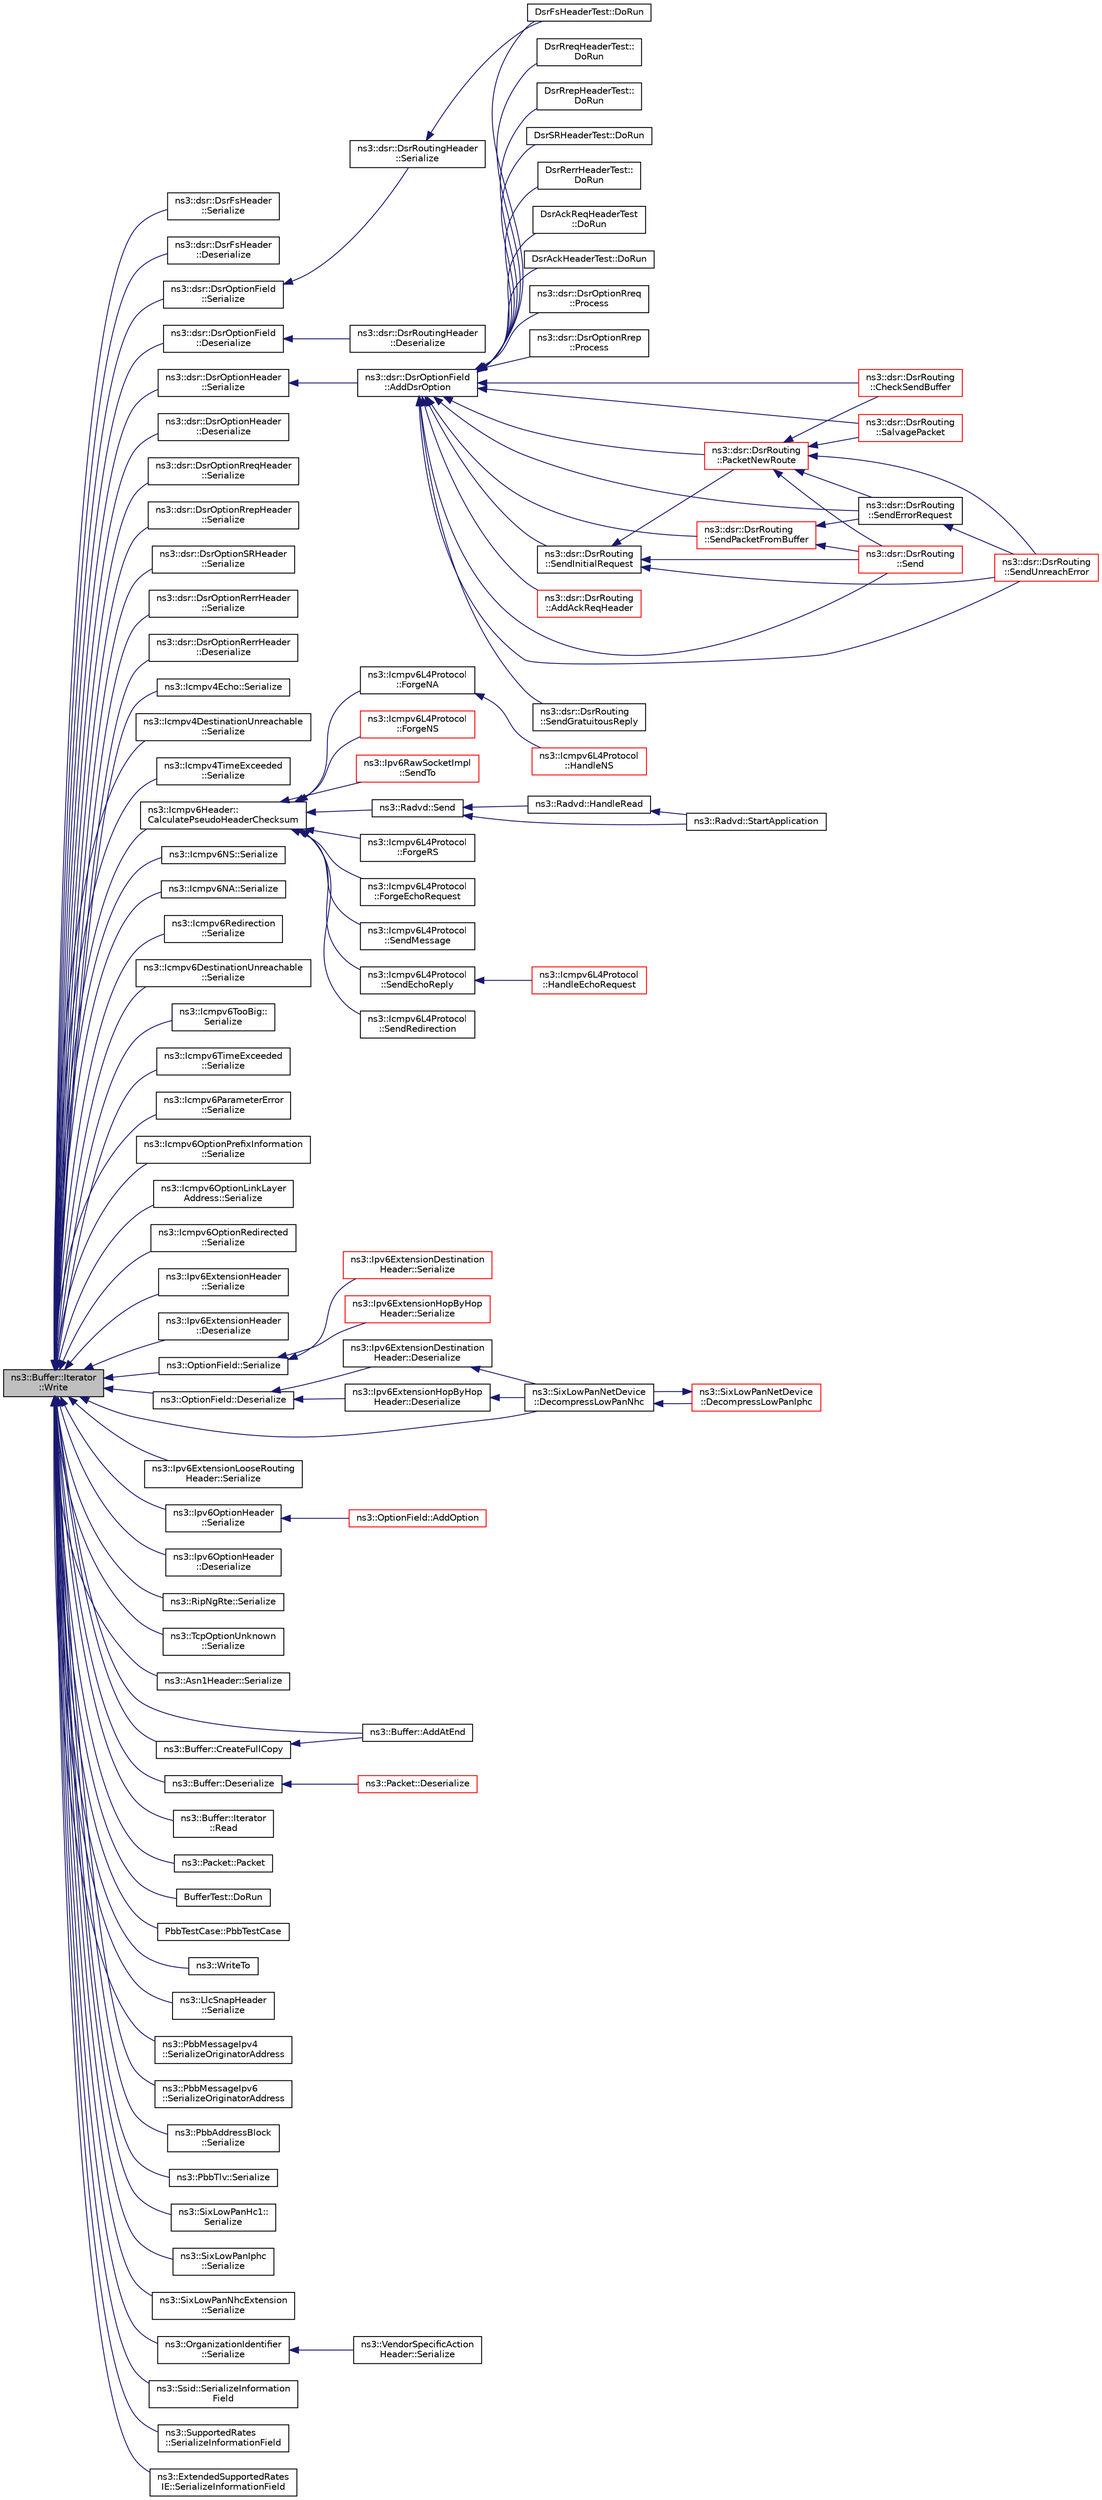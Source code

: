 digraph "ns3::Buffer::Iterator::Write"
{
  edge [fontname="Helvetica",fontsize="10",labelfontname="Helvetica",labelfontsize="10"];
  node [fontname="Helvetica",fontsize="10",shape=record];
  rankdir="LR";
  Node1 [label="ns3::Buffer::Iterator\l::Write",height=0.2,width=0.4,color="black", fillcolor="grey75", style="filled", fontcolor="black"];
  Node1 -> Node2 [dir="back",color="midnightblue",fontsize="10",style="solid"];
  Node2 [label="ns3::dsr::DsrFsHeader\l::Serialize",height=0.2,width=0.4,color="black", fillcolor="white", style="filled",URL="$dc/dc2/classns3_1_1dsr_1_1DsrFsHeader.html#af8f508a2b05faac2b869d37fe672b911",tooltip="Serialize the packet. "];
  Node1 -> Node3 [dir="back",color="midnightblue",fontsize="10",style="solid"];
  Node3 [label="ns3::dsr::DsrFsHeader\l::Deserialize",height=0.2,width=0.4,color="black", fillcolor="white", style="filled",URL="$dc/dc2/classns3_1_1dsr_1_1DsrFsHeader.html#acb5736dd005d323eefae5cc9db9eb5b9",tooltip="Deserialize the packet. "];
  Node1 -> Node4 [dir="back",color="midnightblue",fontsize="10",style="solid"];
  Node4 [label="ns3::dsr::DsrOptionField\l::Serialize",height=0.2,width=0.4,color="black", fillcolor="white", style="filled",URL="$d7/d28/classns3_1_1dsr_1_1DsrOptionField.html#a86d85db49c9330a24cd79a024e08218e",tooltip="Serialize all added options. "];
  Node4 -> Node5 [dir="back",color="midnightblue",fontsize="10",style="solid"];
  Node5 [label="ns3::dsr::DsrRoutingHeader\l::Serialize",height=0.2,width=0.4,color="black", fillcolor="white", style="filled",URL="$dd/d47/classns3_1_1dsr_1_1DsrRoutingHeader.html#aab7d92809ad6ad560f4297653e7ae2cc",tooltip="Serialize the packet. "];
  Node5 -> Node6 [dir="back",color="midnightblue",fontsize="10",style="solid"];
  Node6 [label="DsrFsHeaderTest::DoRun",height=0.2,width=0.4,color="black", fillcolor="white", style="filled",URL="$df/d37/classDsrFsHeaderTest.html#ac2495c11d1b567cebc81c0b0668f88b6",tooltip="Implementation to actually run this TestCase. "];
  Node1 -> Node7 [dir="back",color="midnightblue",fontsize="10",style="solid"];
  Node7 [label="ns3::dsr::DsrOptionField\l::Deserialize",height=0.2,width=0.4,color="black", fillcolor="white", style="filled",URL="$d7/d28/classns3_1_1dsr_1_1DsrOptionField.html#a18a58a88b2ba6ffc94669771647e586c",tooltip="Deserialize the packet. "];
  Node7 -> Node8 [dir="back",color="midnightblue",fontsize="10",style="solid"];
  Node8 [label="ns3::dsr::DsrRoutingHeader\l::Deserialize",height=0.2,width=0.4,color="black", fillcolor="white", style="filled",URL="$dd/d47/classns3_1_1dsr_1_1DsrRoutingHeader.html#aa3440ffd0d425f8562e313aea165c433",tooltip="Deserialize the packet. "];
  Node1 -> Node9 [dir="back",color="midnightblue",fontsize="10",style="solid"];
  Node9 [label="ns3::dsr::DsrOptionHeader\l::Serialize",height=0.2,width=0.4,color="black", fillcolor="white", style="filled",URL="$da/d3b/classns3_1_1dsr_1_1DsrOptionHeader.html#a04d7999f22a25e1ccbde838e6c9bd7e1",tooltip="Serialize the packet. "];
  Node9 -> Node10 [dir="back",color="midnightblue",fontsize="10",style="solid"];
  Node10 [label="ns3::dsr::DsrOptionField\l::AddDsrOption",height=0.2,width=0.4,color="black", fillcolor="white", style="filled",URL="$d7/d28/classns3_1_1dsr_1_1DsrOptionField.html#acd03d07018e22f5e2b23975fae84fb3c",tooltip="Serialize the option, prepending pad1 or padn option as necessary. "];
  Node10 -> Node11 [dir="back",color="midnightblue",fontsize="10",style="solid"];
  Node11 [label="ns3::dsr::DsrOptionRreq\l::Process",height=0.2,width=0.4,color="black", fillcolor="white", style="filled",URL="$dc/db3/classns3_1_1dsr_1_1DsrOptionRreq.html#a439e889d11973e48e3674c6e86aaee99",tooltip="Process method. "];
  Node10 -> Node12 [dir="back",color="midnightblue",fontsize="10",style="solid"];
  Node12 [label="ns3::dsr::DsrOptionRrep\l::Process",height=0.2,width=0.4,color="black", fillcolor="white", style="filled",URL="$d1/d0f/classns3_1_1dsr_1_1DsrOptionRrep.html#a79ff29fe60c7c62ac99ca0da8c0a820f",tooltip="Process method. "];
  Node10 -> Node13 [dir="back",color="midnightblue",fontsize="10",style="solid"];
  Node13 [label="ns3::dsr::DsrRouting\l::CheckSendBuffer",height=0.2,width=0.4,color="red", fillcolor="white", style="filled",URL="$df/d32/classns3_1_1dsr_1_1DsrRouting.html#a03ace9023e9fe58434dc004123c7d9e0",tooltip="Check the send buffer of packets with route when send buffer timer expire. "];
  Node10 -> Node14 [dir="back",color="midnightblue",fontsize="10",style="solid"];
  Node14 [label="ns3::dsr::DsrRouting\l::PacketNewRoute",height=0.2,width=0.4,color="red", fillcolor="white", style="filled",URL="$df/d32/classns3_1_1dsr_1_1DsrRouting.html#ae70ab39db551d1d81afc081196f78017",tooltip="When route vector corrupted, originate a new packet, normally not happening. "];
  Node14 -> Node13 [dir="back",color="midnightblue",fontsize="10",style="solid"];
  Node14 -> Node15 [dir="back",color="midnightblue",fontsize="10",style="solid"];
  Node15 [label="ns3::dsr::DsrRouting\l::SendUnreachError",height=0.2,width=0.4,color="red", fillcolor="white", style="filled",URL="$df/d32/classns3_1_1dsr_1_1DsrRouting.html#ace5dd08bac91fa199ddfac7e81125a62",tooltip="This function is responsible for sending error packets in case of break link to next hop..."];
  Node14 -> Node16 [dir="back",color="midnightblue",fontsize="10",style="solid"];
  Node16 [label="ns3::dsr::DsrRouting\l::Send",height=0.2,width=0.4,color="red", fillcolor="white", style="filled",URL="$df/d32/classns3_1_1dsr_1_1DsrRouting.html#af67eeb07193d10db8308cb4ecbe08b02",tooltip="This function is called by higher layer protocol when sending packets. "];
  Node14 -> Node17 [dir="back",color="midnightblue",fontsize="10",style="solid"];
  Node17 [label="ns3::dsr::DsrRouting\l::SalvagePacket",height=0.2,width=0.4,color="red", fillcolor="white", style="filled",URL="$df/d32/classns3_1_1dsr_1_1DsrRouting.html#a83dd51056e4e48ad538ff41fda129272",tooltip="Salvage the packet which has been transmitted for 3 times. "];
  Node14 -> Node18 [dir="back",color="midnightblue",fontsize="10",style="solid"];
  Node18 [label="ns3::dsr::DsrRouting\l::SendErrorRequest",height=0.2,width=0.4,color="black", fillcolor="white", style="filled",URL="$df/d32/classns3_1_1dsr_1_1DsrRouting.html#ae2100978eb9447540ceceeda17e95cea",tooltip="Send the error request packet. "];
  Node18 -> Node15 [dir="back",color="midnightblue",fontsize="10",style="solid"];
  Node10 -> Node15 [dir="back",color="midnightblue",fontsize="10",style="solid"];
  Node10 -> Node16 [dir="back",color="midnightblue",fontsize="10",style="solid"];
  Node10 -> Node19 [dir="back",color="midnightblue",fontsize="10",style="solid"];
  Node19 [label="ns3::dsr::DsrRouting\l::AddAckReqHeader",height=0.2,width=0.4,color="red", fillcolor="white", style="filled",URL="$df/d32/classns3_1_1dsr_1_1DsrRouting.html#a8ce910f1c56dc238ff98117c784c4541",tooltip="This function is called to add ack request header for network acknowledgement. "];
  Node10 -> Node20 [dir="back",color="midnightblue",fontsize="10",style="solid"];
  Node20 [label="ns3::dsr::DsrRouting\l::SendPacketFromBuffer",height=0.2,width=0.4,color="red", fillcolor="white", style="filled",URL="$df/d32/classns3_1_1dsr_1_1DsrRouting.html#a1a862a16f3a5527f9425763864ac3e80",tooltip="This function is responsible for sending out data packets when have route, if no route found..."];
  Node20 -> Node16 [dir="back",color="midnightblue",fontsize="10",style="solid"];
  Node20 -> Node18 [dir="back",color="midnightblue",fontsize="10",style="solid"];
  Node10 -> Node17 [dir="back",color="midnightblue",fontsize="10",style="solid"];
  Node10 -> Node21 [dir="back",color="midnightblue",fontsize="10",style="solid"];
  Node21 [label="ns3::dsr::DsrRouting\l::SendInitialRequest",height=0.2,width=0.4,color="black", fillcolor="white", style="filled",URL="$df/d32/classns3_1_1dsr_1_1DsrRouting.html#a74777d1806e768fccc1c2fe169b42c98",tooltip="Broadcast the route request packet in subnet. "];
  Node21 -> Node14 [dir="back",color="midnightblue",fontsize="10",style="solid"];
  Node21 -> Node15 [dir="back",color="midnightblue",fontsize="10",style="solid"];
  Node21 -> Node16 [dir="back",color="midnightblue",fontsize="10",style="solid"];
  Node10 -> Node18 [dir="back",color="midnightblue",fontsize="10",style="solid"];
  Node10 -> Node22 [dir="back",color="midnightblue",fontsize="10",style="solid"];
  Node22 [label="ns3::dsr::DsrRouting\l::SendGratuitousReply",height=0.2,width=0.4,color="black", fillcolor="white", style="filled",URL="$df/d32/classns3_1_1dsr_1_1DsrRouting.html#a780988be538d2a1030d127f1d3c7932c",tooltip="Send the gratuitous reply. "];
  Node10 -> Node6 [dir="back",color="midnightblue",fontsize="10",style="solid"];
  Node10 -> Node23 [dir="back",color="midnightblue",fontsize="10",style="solid"];
  Node23 [label="DsrRreqHeaderTest::\lDoRun",height=0.2,width=0.4,color="black", fillcolor="white", style="filled",URL="$d9/df2/classDsrRreqHeaderTest.html#a546254bf7a2dd9ca3a24a14aca40e7a1",tooltip="Implementation to actually run this TestCase. "];
  Node10 -> Node24 [dir="back",color="midnightblue",fontsize="10",style="solid"];
  Node24 [label="DsrRrepHeaderTest::\lDoRun",height=0.2,width=0.4,color="black", fillcolor="white", style="filled",URL="$de/d03/classDsrRrepHeaderTest.html#a685b273a478bf8127b59298e7a044223",tooltip="Implementation to actually run this TestCase. "];
  Node10 -> Node25 [dir="back",color="midnightblue",fontsize="10",style="solid"];
  Node25 [label="DsrSRHeaderTest::DoRun",height=0.2,width=0.4,color="black", fillcolor="white", style="filled",URL="$d0/d1d/classDsrSRHeaderTest.html#a7f10b3b32642bb39c26a1a4110b54e21",tooltip="Implementation to actually run this TestCase. "];
  Node10 -> Node26 [dir="back",color="midnightblue",fontsize="10",style="solid"];
  Node26 [label="DsrRerrHeaderTest::\lDoRun",height=0.2,width=0.4,color="black", fillcolor="white", style="filled",URL="$dd/d77/classDsrRerrHeaderTest.html#abdf1fd4faf140d4e2221eaae0d15b584",tooltip="Implementation to actually run this TestCase. "];
  Node10 -> Node27 [dir="back",color="midnightblue",fontsize="10",style="solid"];
  Node27 [label="DsrAckReqHeaderTest\l::DoRun",height=0.2,width=0.4,color="black", fillcolor="white", style="filled",URL="$de/d81/classDsrAckReqHeaderTest.html#a9980d99728b35454708ad7aef4046226",tooltip="Implementation to actually run this TestCase. "];
  Node10 -> Node28 [dir="back",color="midnightblue",fontsize="10",style="solid"];
  Node28 [label="DsrAckHeaderTest::DoRun",height=0.2,width=0.4,color="black", fillcolor="white", style="filled",URL="$d4/d8f/classDsrAckHeaderTest.html#a2e6ece48c16a167b15c3753d2c0fbb05",tooltip="Implementation to actually run this TestCase. "];
  Node1 -> Node29 [dir="back",color="midnightblue",fontsize="10",style="solid"];
  Node29 [label="ns3::dsr::DsrOptionHeader\l::Deserialize",height=0.2,width=0.4,color="black", fillcolor="white", style="filled",URL="$da/d3b/classns3_1_1dsr_1_1DsrOptionHeader.html#ab44c93c37011591950bb95730c1c5b06",tooltip="Deserialize the packet. "];
  Node1 -> Node30 [dir="back",color="midnightblue",fontsize="10",style="solid"];
  Node30 [label="ns3::dsr::DsrOptionRreqHeader\l::Serialize",height=0.2,width=0.4,color="black", fillcolor="white", style="filled",URL="$d9/d21/classns3_1_1dsr_1_1DsrOptionRreqHeader.html#a620cbf122e8637ec0a22ec3882176816",tooltip="Serialize the packet. "];
  Node1 -> Node31 [dir="back",color="midnightblue",fontsize="10",style="solid"];
  Node31 [label="ns3::dsr::DsrOptionRrepHeader\l::Serialize",height=0.2,width=0.4,color="black", fillcolor="white", style="filled",URL="$d8/d40/classns3_1_1dsr_1_1DsrOptionRrepHeader.html#a9b89851c2b6fd631c9801749f6b765e8",tooltip="Serialize the packet. "];
  Node1 -> Node32 [dir="back",color="midnightblue",fontsize="10",style="solid"];
  Node32 [label="ns3::dsr::DsrOptionSRHeader\l::Serialize",height=0.2,width=0.4,color="black", fillcolor="white", style="filled",URL="$dc/d0a/classns3_1_1dsr_1_1DsrOptionSRHeader.html#ab21a0cc427b0606f671b9a8d880ca759",tooltip="Serialize the packet. "];
  Node1 -> Node33 [dir="back",color="midnightblue",fontsize="10",style="solid"];
  Node33 [label="ns3::dsr::DsrOptionRerrHeader\l::Serialize",height=0.2,width=0.4,color="black", fillcolor="white", style="filled",URL="$d6/d26/classns3_1_1dsr_1_1DsrOptionRerrHeader.html#a973a8c73444e9a2f4bd94292f716259c",tooltip="Serialize the packet. "];
  Node1 -> Node34 [dir="back",color="midnightblue",fontsize="10",style="solid"];
  Node34 [label="ns3::dsr::DsrOptionRerrHeader\l::Deserialize",height=0.2,width=0.4,color="black", fillcolor="white", style="filled",URL="$d6/d26/classns3_1_1dsr_1_1DsrOptionRerrHeader.html#ab8bc84d5e10a371524ed37035db5dbec",tooltip="Deserialize the packet. "];
  Node1 -> Node35 [dir="back",color="midnightblue",fontsize="10",style="solid"];
  Node35 [label="ns3::Icmpv4Echo::Serialize",height=0.2,width=0.4,color="black", fillcolor="white", style="filled",URL="$d8/dcc/classns3_1_1Icmpv4Echo.html#ad6652457d16fed5589a6e668da6f78f6"];
  Node1 -> Node36 [dir="back",color="midnightblue",fontsize="10",style="solid"];
  Node36 [label="ns3::Icmpv4DestinationUnreachable\l::Serialize",height=0.2,width=0.4,color="black", fillcolor="white", style="filled",URL="$d6/daf/classns3_1_1Icmpv4DestinationUnreachable.html#a38e6b156675363e4af25597181b4d6c7"];
  Node1 -> Node37 [dir="back",color="midnightblue",fontsize="10",style="solid"];
  Node37 [label="ns3::Icmpv4TimeExceeded\l::Serialize",height=0.2,width=0.4,color="black", fillcolor="white", style="filled",URL="$dc/de0/classns3_1_1Icmpv4TimeExceeded.html#a6361230141377b1156792c137ff19c46"];
  Node1 -> Node38 [dir="back",color="midnightblue",fontsize="10",style="solid"];
  Node38 [label="ns3::Icmpv6Header::\lCalculatePseudoHeaderChecksum",height=0.2,width=0.4,color="black", fillcolor="white", style="filled",URL="$d9/d73/classns3_1_1Icmpv6Header.html#aa0598a05dad2904576ed853885f4ed40",tooltip="Calculate pseudo header checksum for IPv6. "];
  Node38 -> Node39 [dir="back",color="midnightblue",fontsize="10",style="solid"];
  Node39 [label="ns3::Radvd::Send",height=0.2,width=0.4,color="black", fillcolor="white", style="filled",URL="$d5/dd8/classns3_1_1Radvd.html#a2dc4914b58690eaef190f38726d69bb2",tooltip="Send a packet. "];
  Node39 -> Node40 [dir="back",color="midnightblue",fontsize="10",style="solid"];
  Node40 [label="ns3::Radvd::StartApplication",height=0.2,width=0.4,color="black", fillcolor="white", style="filled",URL="$d5/dd8/classns3_1_1Radvd.html#ab3d7cd100356262e43c24e608ef1aff4",tooltip="Start the application. "];
  Node39 -> Node41 [dir="back",color="midnightblue",fontsize="10",style="solid"];
  Node41 [label="ns3::Radvd::HandleRead",height=0.2,width=0.4,color="black", fillcolor="white", style="filled",URL="$d5/dd8/classns3_1_1Radvd.html#a75cc828bc07117551ab886d986590045",tooltip="Handle received packet, especially router solicitation. "];
  Node41 -> Node40 [dir="back",color="midnightblue",fontsize="10",style="solid"];
  Node38 -> Node42 [dir="back",color="midnightblue",fontsize="10",style="solid"];
  Node42 [label="ns3::Icmpv6L4Protocol\l::ForgeRS",height=0.2,width=0.4,color="black", fillcolor="white", style="filled",URL="$d7/d1d/classns3_1_1Icmpv6L4Protocol.html#ad9a2cfbf2b47401ba857e937081612c2",tooltip="Forge a Router Solicitation. "];
  Node38 -> Node43 [dir="back",color="midnightblue",fontsize="10",style="solid"];
  Node43 [label="ns3::Icmpv6L4Protocol\l::ForgeEchoRequest",height=0.2,width=0.4,color="black", fillcolor="white", style="filled",URL="$d7/d1d/classns3_1_1Icmpv6L4Protocol.html#a2145831e01c5804d4d10d4fa4c5930ba",tooltip="Forge an Echo Request. "];
  Node38 -> Node44 [dir="back",color="midnightblue",fontsize="10",style="solid"];
  Node44 [label="ns3::Icmpv6L4Protocol\l::SendMessage",height=0.2,width=0.4,color="black", fillcolor="white", style="filled",URL="$d7/d1d/classns3_1_1Icmpv6L4Protocol.html#a62a9a177dd81ee6d5323e50b0954ed70",tooltip="Send a packet via ICMPv6. "];
  Node38 -> Node45 [dir="back",color="midnightblue",fontsize="10",style="solid"];
  Node45 [label="ns3::Icmpv6L4Protocol\l::SendEchoReply",height=0.2,width=0.4,color="black", fillcolor="white", style="filled",URL="$d7/d1d/classns3_1_1Icmpv6L4Protocol.html#ad7408b6e4b818a857783a4ec373f2a66",tooltip="Send a Echo Reply. "];
  Node45 -> Node46 [dir="back",color="midnightblue",fontsize="10",style="solid"];
  Node46 [label="ns3::Icmpv6L4Protocol\l::HandleEchoRequest",height=0.2,width=0.4,color="red", fillcolor="white", style="filled",URL="$d7/d1d/classns3_1_1Icmpv6L4Protocol.html#ac3f01017288992311264ef54c57e539b",tooltip="Receive Echo Request method. "];
  Node38 -> Node47 [dir="back",color="midnightblue",fontsize="10",style="solid"];
  Node47 [label="ns3::Icmpv6L4Protocol\l::SendRedirection",height=0.2,width=0.4,color="black", fillcolor="white", style="filled",URL="$d7/d1d/classns3_1_1Icmpv6L4Protocol.html#a775f19603b15e25f287f54096a3f26cb",tooltip="Send an ICMPv6 Redirection. "];
  Node38 -> Node48 [dir="back",color="midnightblue",fontsize="10",style="solid"];
  Node48 [label="ns3::Icmpv6L4Protocol\l::ForgeNA",height=0.2,width=0.4,color="black", fillcolor="white", style="filled",URL="$d7/d1d/classns3_1_1Icmpv6L4Protocol.html#a687a096d8c5580cb3a80bec95b0dd689",tooltip="Forge a Neighbor Advertisement. "];
  Node48 -> Node49 [dir="back",color="midnightblue",fontsize="10",style="solid"];
  Node49 [label="ns3::Icmpv6L4Protocol\l::HandleNS",height=0.2,width=0.4,color="red", fillcolor="white", style="filled",URL="$d7/d1d/classns3_1_1Icmpv6L4Protocol.html#acec910926a1fdbbea699c10d638aa704",tooltip="Receive Neighbor Solicitation method. "];
  Node38 -> Node50 [dir="back",color="midnightblue",fontsize="10",style="solid"];
  Node50 [label="ns3::Icmpv6L4Protocol\l::ForgeNS",height=0.2,width=0.4,color="red", fillcolor="white", style="filled",URL="$d7/d1d/classns3_1_1Icmpv6L4Protocol.html#adb98e7ef239b59c186a7c96bf9735068",tooltip="Forge a Neighbor Solicitation. "];
  Node38 -> Node51 [dir="back",color="midnightblue",fontsize="10",style="solid"];
  Node51 [label="ns3::Ipv6RawSocketImpl\l::SendTo",height=0.2,width=0.4,color="red", fillcolor="white", style="filled",URL="$d8/d7f/classns3_1_1Ipv6RawSocketImpl.html#aadff84e3c8a3ce3bc4f10a3d7a4dbac8",tooltip="Send data to a specified peer. "];
  Node1 -> Node52 [dir="back",color="midnightblue",fontsize="10",style="solid"];
  Node52 [label="ns3::Icmpv6NS::Serialize",height=0.2,width=0.4,color="black", fillcolor="white", style="filled",URL="$d7/da5/classns3_1_1Icmpv6NS.html#ad32a9d574a29228cddfc6e70aea129b7",tooltip="Serialize the packet. "];
  Node1 -> Node53 [dir="back",color="midnightblue",fontsize="10",style="solid"];
  Node53 [label="ns3::Icmpv6NA::Serialize",height=0.2,width=0.4,color="black", fillcolor="white", style="filled",URL="$d2/de8/classns3_1_1Icmpv6NA.html#a0fa9ef58e0cb6c9a5ed1d4c82745a02f",tooltip="Serialize the packet. "];
  Node1 -> Node54 [dir="back",color="midnightblue",fontsize="10",style="solid"];
  Node54 [label="ns3::Icmpv6Redirection\l::Serialize",height=0.2,width=0.4,color="black", fillcolor="white", style="filled",URL="$de/da3/classns3_1_1Icmpv6Redirection.html#a3d278de1bcf39046510795bd78a4acfa",tooltip="Serialize the packet. "];
  Node1 -> Node55 [dir="back",color="midnightblue",fontsize="10",style="solid"];
  Node55 [label="ns3::Icmpv6DestinationUnreachable\l::Serialize",height=0.2,width=0.4,color="black", fillcolor="white", style="filled",URL="$d1/deb/classns3_1_1Icmpv6DestinationUnreachable.html#a97ea83de54f105a43a8386e2934fe732",tooltip="Serialize the packet. "];
  Node1 -> Node56 [dir="back",color="midnightblue",fontsize="10",style="solid"];
  Node56 [label="ns3::Icmpv6TooBig::\lSerialize",height=0.2,width=0.4,color="black", fillcolor="white", style="filled",URL="$d3/d1b/classns3_1_1Icmpv6TooBig.html#ae8042b6593cfb81dad23e60c588e7b21",tooltip="Serialize the packet. "];
  Node1 -> Node57 [dir="back",color="midnightblue",fontsize="10",style="solid"];
  Node57 [label="ns3::Icmpv6TimeExceeded\l::Serialize",height=0.2,width=0.4,color="black", fillcolor="white", style="filled",URL="$d5/db1/classns3_1_1Icmpv6TimeExceeded.html#a8cc2085dcd82138138cdc2029280a60f",tooltip="Serialize the packet. "];
  Node1 -> Node58 [dir="back",color="midnightblue",fontsize="10",style="solid"];
  Node58 [label="ns3::Icmpv6ParameterError\l::Serialize",height=0.2,width=0.4,color="black", fillcolor="white", style="filled",URL="$d8/dd7/classns3_1_1Icmpv6ParameterError.html#a72ba841a8b45117a67cfb9a89ffd677b",tooltip="Serialize the packet. "];
  Node1 -> Node59 [dir="back",color="midnightblue",fontsize="10",style="solid"];
  Node59 [label="ns3::Icmpv6OptionPrefixInformation\l::Serialize",height=0.2,width=0.4,color="black", fillcolor="white", style="filled",URL="$d4/d74/classns3_1_1Icmpv6OptionPrefixInformation.html#a4c498867c73398d9958aea86ff3ac4f7",tooltip="Serialize the packet. "];
  Node1 -> Node60 [dir="back",color="midnightblue",fontsize="10",style="solid"];
  Node60 [label="ns3::Icmpv6OptionLinkLayer\lAddress::Serialize",height=0.2,width=0.4,color="black", fillcolor="white", style="filled",URL="$d5/dba/classns3_1_1Icmpv6OptionLinkLayerAddress.html#a472a16e3a3105e71bfb4d768d29fc0d8",tooltip="Serialize the packet. "];
  Node1 -> Node61 [dir="back",color="midnightblue",fontsize="10",style="solid"];
  Node61 [label="ns3::Icmpv6OptionRedirected\l::Serialize",height=0.2,width=0.4,color="black", fillcolor="white", style="filled",URL="$d9/dac/classns3_1_1Icmpv6OptionRedirected.html#a9333a29cdc5f4b4f0807b44afb00b9e9",tooltip="Serialize the packet. "];
  Node1 -> Node62 [dir="back",color="midnightblue",fontsize="10",style="solid"];
  Node62 [label="ns3::Ipv6ExtensionHeader\l::Serialize",height=0.2,width=0.4,color="black", fillcolor="white", style="filled",URL="$d5/d0e/classns3_1_1Ipv6ExtensionHeader.html#a98bce1a4ea1265b45c480eed63dc2893",tooltip="Serialize the packet. "];
  Node1 -> Node63 [dir="back",color="midnightblue",fontsize="10",style="solid"];
  Node63 [label="ns3::Ipv6ExtensionHeader\l::Deserialize",height=0.2,width=0.4,color="black", fillcolor="white", style="filled",URL="$d5/d0e/classns3_1_1Ipv6ExtensionHeader.html#a20381aa4706f87bd373604ea53f3488f",tooltip="Deserialize the packet. "];
  Node1 -> Node64 [dir="back",color="midnightblue",fontsize="10",style="solid"];
  Node64 [label="ns3::OptionField::Serialize",height=0.2,width=0.4,color="black", fillcolor="white", style="filled",URL="$d3/d4b/classns3_1_1OptionField.html#a9cd4cd7b17a7e443a17dcfcfadef4c28",tooltip="Serialize all added options. "];
  Node64 -> Node65 [dir="back",color="midnightblue",fontsize="10",style="solid"];
  Node65 [label="ns3::Ipv6ExtensionHopByHop\lHeader::Serialize",height=0.2,width=0.4,color="red", fillcolor="white", style="filled",URL="$d7/d39/classns3_1_1Ipv6ExtensionHopByHopHeader.html#aea3c87fde9d6ba5375838cbe3275361b",tooltip="Serialize the packet. "];
  Node64 -> Node66 [dir="back",color="midnightblue",fontsize="10",style="solid"];
  Node66 [label="ns3::Ipv6ExtensionDestination\lHeader::Serialize",height=0.2,width=0.4,color="red", fillcolor="white", style="filled",URL="$d6/d65/classns3_1_1Ipv6ExtensionDestinationHeader.html#a13d3b01676de81cbcdd3fcebaf2fdd6b",tooltip="Serialize the packet. "];
  Node1 -> Node67 [dir="back",color="midnightblue",fontsize="10",style="solid"];
  Node67 [label="ns3::OptionField::Deserialize",height=0.2,width=0.4,color="black", fillcolor="white", style="filled",URL="$d3/d4b/classns3_1_1OptionField.html#a8df2abe90be59cebdcca83b1e1708ba5",tooltip="Deserialize the packet. "];
  Node67 -> Node68 [dir="back",color="midnightblue",fontsize="10",style="solid"];
  Node68 [label="ns3::Ipv6ExtensionHopByHop\lHeader::Deserialize",height=0.2,width=0.4,color="black", fillcolor="white", style="filled",URL="$d7/d39/classns3_1_1Ipv6ExtensionHopByHopHeader.html#af366694cbc19cd319d8e65700a06082f",tooltip="Deserialize the packet. "];
  Node68 -> Node69 [dir="back",color="midnightblue",fontsize="10",style="solid"];
  Node69 [label="ns3::SixLowPanNetDevice\l::DecompressLowPanNhc",height=0.2,width=0.4,color="black", fillcolor="white", style="filled",URL="$d1/d2b/classns3_1_1SixLowPanNetDevice.html#af69701425fa2e02ab4a7fdcd1db99cc8",tooltip="Decompress the headers according to NHC compression. "];
  Node69 -> Node70 [dir="back",color="midnightblue",fontsize="10",style="solid"];
  Node70 [label="ns3::SixLowPanNetDevice\l::DecompressLowPanIphc",height=0.2,width=0.4,color="red", fillcolor="white", style="filled",URL="$d1/d2b/classns3_1_1SixLowPanNetDevice.html#ae861be68db1b554cc3e5ea5e263b12ed",tooltip="Decompress the headers according to IPHC compression. "];
  Node70 -> Node69 [dir="back",color="midnightblue",fontsize="10",style="solid"];
  Node67 -> Node71 [dir="back",color="midnightblue",fontsize="10",style="solid"];
  Node71 [label="ns3::Ipv6ExtensionDestination\lHeader::Deserialize",height=0.2,width=0.4,color="black", fillcolor="white", style="filled",URL="$d6/d65/classns3_1_1Ipv6ExtensionDestinationHeader.html#afb09b5d3221279bc1fcad100aa950947",tooltip="Deserialize the packet. "];
  Node71 -> Node69 [dir="back",color="midnightblue",fontsize="10",style="solid"];
  Node1 -> Node72 [dir="back",color="midnightblue",fontsize="10",style="solid"];
  Node72 [label="ns3::Ipv6ExtensionLooseRouting\lHeader::Serialize",height=0.2,width=0.4,color="black", fillcolor="white", style="filled",URL="$d4/d09/classns3_1_1Ipv6ExtensionLooseRoutingHeader.html#a1061efc35027a488100b5af25de2012d",tooltip="Serialize the packet. "];
  Node1 -> Node73 [dir="back",color="midnightblue",fontsize="10",style="solid"];
  Node73 [label="ns3::Ipv6OptionHeader\l::Serialize",height=0.2,width=0.4,color="black", fillcolor="white", style="filled",URL="$de/d13/classns3_1_1Ipv6OptionHeader.html#aad98aee0f35bb8f1306a259fb286b5f7",tooltip="Serialize the packet. "];
  Node73 -> Node74 [dir="back",color="midnightblue",fontsize="10",style="solid"];
  Node74 [label="ns3::OptionField::AddOption",height=0.2,width=0.4,color="red", fillcolor="white", style="filled",URL="$d3/d4b/classns3_1_1OptionField.html#aa6a592f9fd65421ce1176ce4fa50826a",tooltip="Serialize the option, prepending pad1 or padn option as necessary. "];
  Node1 -> Node75 [dir="back",color="midnightblue",fontsize="10",style="solid"];
  Node75 [label="ns3::Ipv6OptionHeader\l::Deserialize",height=0.2,width=0.4,color="black", fillcolor="white", style="filled",URL="$de/d13/classns3_1_1Ipv6OptionHeader.html#a8645f1d17686431f177f7d5f3c38380e",tooltip="Deserialize the packet. "];
  Node1 -> Node76 [dir="back",color="midnightblue",fontsize="10",style="solid"];
  Node76 [label="ns3::RipNgRte::Serialize",height=0.2,width=0.4,color="black", fillcolor="white", style="filled",URL="$d1/ded/classns3_1_1RipNgRte.html#ada12986eef4759b1b8e092a3a5f1e749",tooltip="Serialize the packet. "];
  Node1 -> Node77 [dir="back",color="midnightblue",fontsize="10",style="solid"];
  Node77 [label="ns3::TcpOptionUnknown\l::Serialize",height=0.2,width=0.4,color="black", fillcolor="white", style="filled",URL="$df/dc6/classns3_1_1TcpOptionUnknown.html#af7aabfed964607f8a37cfc381bfa3fbd",tooltip="Serialize the Option to a buffer iterator. "];
  Node1 -> Node78 [dir="back",color="midnightblue",fontsize="10",style="solid"];
  Node78 [label="ns3::Asn1Header::Serialize",height=0.2,width=0.4,color="black", fillcolor="white", style="filled",URL="$d4/d02/classns3_1_1Asn1Header.html#a47fb5c71efa489ff47020e8bd4e44c1d"];
  Node1 -> Node79 [dir="back",color="midnightblue",fontsize="10",style="solid"];
  Node79 [label="ns3::Buffer::AddAtEnd",height=0.2,width=0.4,color="black", fillcolor="white", style="filled",URL="$da/d85/classns3_1_1Buffer.html#a60211196881cfccb64f67d71449eda83"];
  Node1 -> Node80 [dir="back",color="midnightblue",fontsize="10",style="solid"];
  Node80 [label="ns3::Buffer::CreateFullCopy",height=0.2,width=0.4,color="black", fillcolor="white", style="filled",URL="$da/d85/classns3_1_1Buffer.html#a8dd09a348caee9051b2aa3a154ab09e5",tooltip="Create a full copy of the buffer, including all the internal structures. "];
  Node80 -> Node79 [dir="back",color="midnightblue",fontsize="10",style="solid"];
  Node1 -> Node81 [dir="back",color="midnightblue",fontsize="10",style="solid"];
  Node81 [label="ns3::Buffer::Deserialize",height=0.2,width=0.4,color="black", fillcolor="white", style="filled",URL="$da/d85/classns3_1_1Buffer.html#add89f12664174aa29c08264af66437ad"];
  Node81 -> Node82 [dir="back",color="midnightblue",fontsize="10",style="solid"];
  Node82 [label="ns3::Packet::Deserialize",height=0.2,width=0.4,color="red", fillcolor="white", style="filled",URL="$dd/d7a/classns3_1_1Packet.html#a196f5609e8b04efef405cab130612151",tooltip="Deserializes a packet. "];
  Node1 -> Node83 [dir="back",color="midnightblue",fontsize="10",style="solid"];
  Node83 [label="ns3::Buffer::Iterator\l::Read",height=0.2,width=0.4,color="black", fillcolor="white", style="filled",URL="$d0/daf/classns3_1_1Buffer_1_1Iterator.html#a0b48f5160b5df2f9d25e2922456ea44c"];
  Node1 -> Node84 [dir="back",color="midnightblue",fontsize="10",style="solid"];
  Node84 [label="ns3::Packet::Packet",height=0.2,width=0.4,color="black", fillcolor="white", style="filled",URL="$dd/d7a/classns3_1_1Packet.html#a7f6a0314efee85ac6cf4a64e05450538",tooltip="Create a packet with payload filled with the content of this buffer. "];
  Node1 -> Node85 [dir="back",color="midnightblue",fontsize="10",style="solid"];
  Node85 [label="BufferTest::DoRun",height=0.2,width=0.4,color="black", fillcolor="white", style="filled",URL="$d7/d09/classBufferTest.html#a4ffd025f50c962366167daef7df0ac58",tooltip="Implementation to actually run this TestCase. "];
  Node1 -> Node86 [dir="back",color="midnightblue",fontsize="10",style="solid"];
  Node86 [label="PbbTestCase::PbbTestCase",height=0.2,width=0.4,color="black", fillcolor="white", style="filled",URL="$dd/dee/classPbbTestCase.html#aad11415643c1af39d71248174298dd6b"];
  Node1 -> Node87 [dir="back",color="midnightblue",fontsize="10",style="solid"];
  Node87 [label="ns3::WriteTo",height=0.2,width=0.4,color="black", fillcolor="white", style="filled",URL="$d7/d2e/namespacens3.html#a8cb18ca2c56fad6c22d74594cb3b9d84",tooltip="Write an Ipv4Address to a Buffer. "];
  Node1 -> Node88 [dir="back",color="midnightblue",fontsize="10",style="solid"];
  Node88 [label="ns3::LlcSnapHeader\l::Serialize",height=0.2,width=0.4,color="black", fillcolor="white", style="filled",URL="$de/d5e/classns3_1_1LlcSnapHeader.html#a1ca9b57a793366cc9b660cd8c2d213aa"];
  Node1 -> Node89 [dir="back",color="midnightblue",fontsize="10",style="solid"];
  Node89 [label="ns3::PbbMessageIpv4\l::SerializeOriginatorAddress",height=0.2,width=0.4,color="black", fillcolor="white", style="filled",URL="$d1/d76/classns3_1_1PbbMessageIpv4.html#ad316789fa841c65404568c29c4b10ac7",tooltip="Serialize the originator address. "];
  Node1 -> Node90 [dir="back",color="midnightblue",fontsize="10",style="solid"];
  Node90 [label="ns3::PbbMessageIpv6\l::SerializeOriginatorAddress",height=0.2,width=0.4,color="black", fillcolor="white", style="filled",URL="$db/d3a/classns3_1_1PbbMessageIpv6.html#a10554714139c1ea3a29736a5d84c1961",tooltip="Serialize the originator address. "];
  Node1 -> Node91 [dir="back",color="midnightblue",fontsize="10",style="solid"];
  Node91 [label="ns3::PbbAddressBlock\l::Serialize",height=0.2,width=0.4,color="black", fillcolor="white", style="filled",URL="$d7/d4c/classns3_1_1PbbAddressBlock.html#a8362337c52d7d46b901308572ed870a0",tooltip="Serializes this address block into the specified buffer. "];
  Node1 -> Node92 [dir="back",color="midnightblue",fontsize="10",style="solid"];
  Node92 [label="ns3::PbbTlv::Serialize",height=0.2,width=0.4,color="black", fillcolor="white", style="filled",URL="$db/dfb/classns3_1_1PbbTlv.html#a5e1a30c5ab57944ac2b361352660fd2e",tooltip="Serializes this TLV into the specified buffer. "];
  Node1 -> Node93 [dir="back",color="midnightblue",fontsize="10",style="solid"];
  Node93 [label="ns3::SixLowPanHc1::\lSerialize",height=0.2,width=0.4,color="black", fillcolor="white", style="filled",URL="$d5/d28/classns3_1_1SixLowPanHc1.html#a0cbdc07db09ec3ee81527f29c6a13a9a",tooltip="Serialize the packet. "];
  Node1 -> Node94 [dir="back",color="midnightblue",fontsize="10",style="solid"];
  Node94 [label="ns3::SixLowPanIphc\l::Serialize",height=0.2,width=0.4,color="black", fillcolor="white", style="filled",URL="$d5/dfb/classns3_1_1SixLowPanIphc.html#a55103930a63fbf10e5a49b5b780980f3",tooltip="Serialize the packet. "];
  Node1 -> Node95 [dir="back",color="midnightblue",fontsize="10",style="solid"];
  Node95 [label="ns3::SixLowPanNhcExtension\l::Serialize",height=0.2,width=0.4,color="black", fillcolor="white", style="filled",URL="$d5/d62/classns3_1_1SixLowPanNhcExtension.html#a10fa0057db4347789cfe22f365ee0ba2",tooltip="Serialize the packet. "];
  Node1 -> Node69 [dir="back",color="midnightblue",fontsize="10",style="solid"];
  Node1 -> Node96 [dir="back",color="midnightblue",fontsize="10",style="solid"];
  Node96 [label="ns3::OrganizationIdentifier\l::Serialize",height=0.2,width=0.4,color="black", fillcolor="white", style="filled",URL="$d4/dac/classns3_1_1OrganizationIdentifier.html#aff4872730b3c9c624572a17a0a824021"];
  Node96 -> Node97 [dir="back",color="midnightblue",fontsize="10",style="solid"];
  Node97 [label="ns3::VendorSpecificAction\lHeader::Serialize",height=0.2,width=0.4,color="black", fillcolor="white", style="filled",URL="$dd/d4d/classns3_1_1VendorSpecificActionHeader.html#ad19d4c69e11cc057ad72d20099aa6b8c"];
  Node1 -> Node98 [dir="back",color="midnightblue",fontsize="10",style="solid"];
  Node98 [label="ns3::Ssid::SerializeInformation\lField",height=0.2,width=0.4,color="black", fillcolor="white", style="filled",URL="$db/da2/classns3_1_1Ssid.html#a92e1ad0b067f1fd585ba4b8395fe3a22"];
  Node1 -> Node99 [dir="back",color="midnightblue",fontsize="10",style="solid"];
  Node99 [label="ns3::SupportedRates\l::SerializeInformationField",height=0.2,width=0.4,color="black", fillcolor="white", style="filled",URL="$de/de8/classns3_1_1SupportedRates.html#a40aa2349e55ae039a5d8f2293057a57d"];
  Node1 -> Node100 [dir="back",color="midnightblue",fontsize="10",style="solid"];
  Node100 [label="ns3::ExtendedSupportedRates\lIE::SerializeInformationField",height=0.2,width=0.4,color="black", fillcolor="white", style="filled",URL="$d9/d48/classns3_1_1ExtendedSupportedRatesIE.html#aaf03b8e934437fdd9a7d9d69f49adb26"];
}
